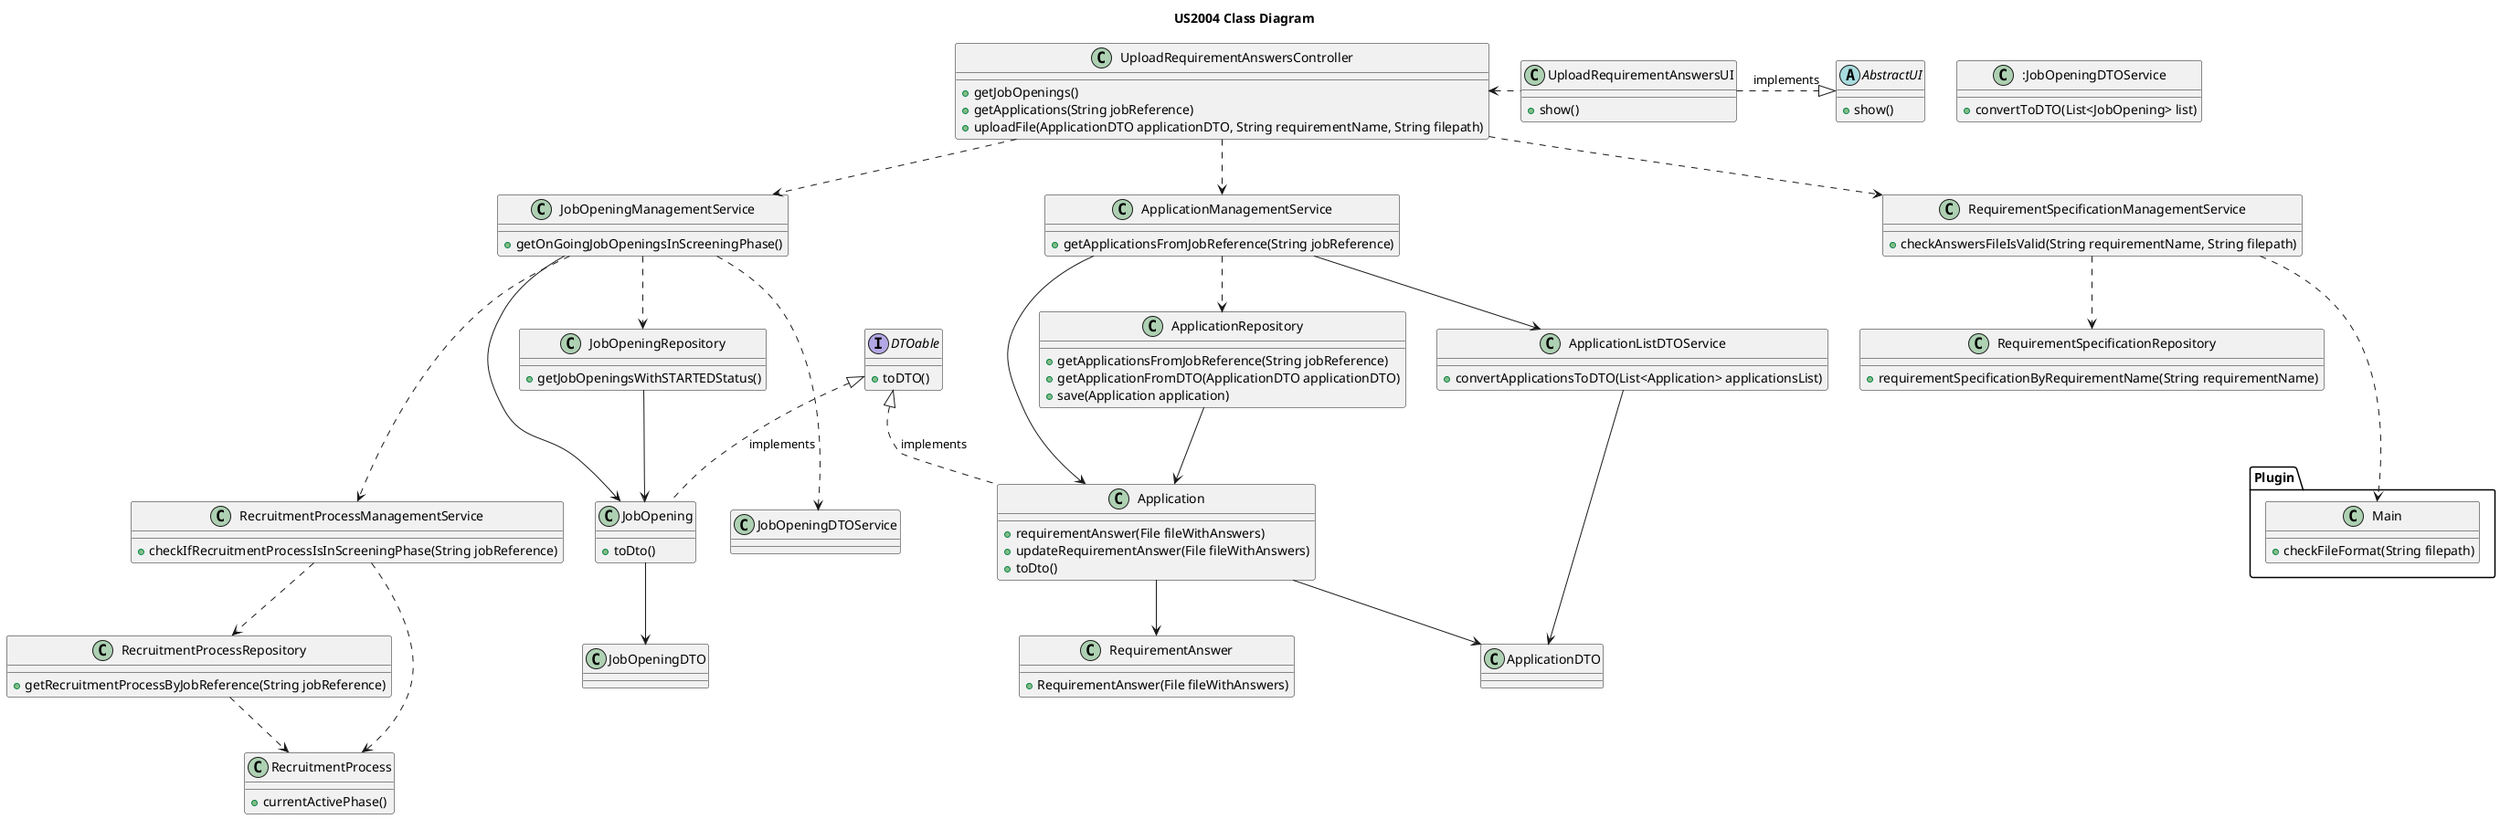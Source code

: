 @startuml
'https://plantuml.com/class-diagram

title US2004 Class Diagram

abstract class AbstractUI{
+ show()
}

interface DTOable {
+ toDTO()
}

class UploadRequirementAnswersUI {
+ show()
}

class UploadRequirementAnswersController {
+ getJobOpenings()
+ getApplications(String jobReference)
+ uploadFile(ApplicationDTO applicationDTO, String requirementName, String filepath)
}

class JobOpeningManagementService {
+ getOnGoingJobOpeningsInScreeningPhase()
}

class RecruitmentProcessManagementService {
+ checkIfRecruitmentProcessIsInScreeningPhase(String jobReference)
}

class RecruitmentProcessRepository {
+ getRecruitmentProcessByJobReference(String jobReference)
}

class RecruitmentProcess {
+ currentActivePhase()
}


class JobOpening {
+ toDto()
}

class :JobOpeningDTOService {
+ convertToDTO(List<JobOpening> list)
}

class JobOpeningDTO {}

class JobOpeningRepository {
+ getJobOpeningsWithSTARTEDStatus()
}

class ApplicationManagementService {
+ getApplicationsFromJobReference(String jobReference)
}

class Application {
+ requirementAnswer(File fileWithAnswers)
+ updateRequirementAnswer(File fileWithAnswers)
+ toDto()
}

class ApplicationDTO {}

class ApplicationListDTOService {
+ convertApplicationsToDTO(List<Application> applicationsList)
}

class RequirementAnswer {
+ RequirementAnswer(File fileWithAnswers)
}

class ApplicationRepository {
+ getApplicationsFromJobReference(String jobReference)
+ getApplicationFromDTO(ApplicationDTO applicationDTO)
+ save(Application application)
}

class RequirementSpecificationManagementService {
+ checkAnswersFileIsValid(String requirementName, String filepath)
}

class RequirementSpecificationRepository {
+ requirementSpecificationByRequirementName(String requirementName)
}

package "Plugin" {
    class Main {
    + checkFileFormat(String filepath)
    }

}


'ASSOCIATIONS
AbstractUI <|.left. UploadRequirementAnswersUI : implements
DTOable <|.. JobOpening : implements
DTOable <|.. Application : implements

UploadRequirementAnswersUI .left.> UploadRequirementAnswersController

UploadRequirementAnswersController ..> JobOpeningManagementService
UploadRequirementAnswersController ..> ApplicationManagementService
UploadRequirementAnswersController ..> RequirementSpecificationManagementService

'SERVICES AND DOMAIN
JobOpeningManagementService ..> JobOpeningRepository
JobOpeningManagementService --> JobOpening
JobOpeningRepository --> JobOpening
JobOpening --> JobOpeningDTO
JobOpeningManagementService ...> RecruitmentProcessManagementService
JobOpeningManagementService ...> JobOpeningDTOService

ApplicationManagementService ..> ApplicationRepository
ApplicationManagementService --> Application
ApplicationRepository --> Application
Application --> RequirementAnswer
ApplicationManagementService --> ApplicationListDTOService
ApplicationListDTOService --> ApplicationDTO
Application --> ApplicationDTO

RecruitmentProcessManagementService ..> RecruitmentProcessRepository
RecruitmentProcessRepository ..> RecruitmentProcess
RecruitmentProcessManagementService ..> RecruitmentProcess

RequirementSpecificationManagementService ..> RequirementSpecificationRepository
RequirementSpecificationManagementService ...> Main


@enduml